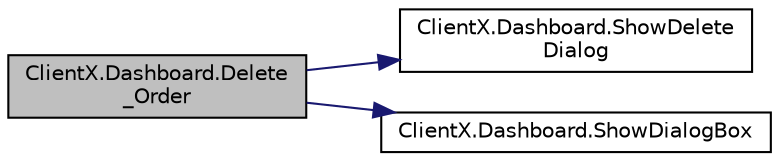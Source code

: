 digraph "ClientX.Dashboard.Delete_Order"
{
 // INTERACTIVE_SVG=YES
 // LATEX_PDF_SIZE
  edge [fontname="Helvetica",fontsize="10",labelfontname="Helvetica",labelfontsize="10"];
  node [fontname="Helvetica",fontsize="10",shape=record];
  rankdir="LR";
  Node1 [label="ClientX.Dashboard.Delete\l_Order",height=0.2,width=0.4,color="black", fillcolor="grey75", style="filled", fontcolor="black",tooltip="Metoda, która odpowiada za usuwanie zamówień z bazy. Wywoływana jest przy usuwaniu pojedynczego zamów..."];
  Node1 -> Node2 [color="midnightblue",fontsize="10",style="solid",fontname="Helvetica"];
  Node2 [label="ClientX.Dashboard.ShowDelete\lDialog",height=0.2,width=0.4,color="black", fillcolor="white", style="filled",URL="$class_client_x_1_1_dashboard.html#ab9a10f58e349d3bf9449c2dc2be905b8",tooltip="Funkcja pomocnicza, pokazująca monit użytkownikowi z możliwością potwierdzenia lub anulowania operacj..."];
  Node1 -> Node3 [color="midnightblue",fontsize="10",style="solid",fontname="Helvetica"];
  Node3 [label="ClientX.Dashboard.ShowDialogBox",height=0.2,width=0.4,color="black", fillcolor="white", style="filled",URL="$class_client_x_1_1_dashboard.html#a0d34a4b07106da175b5fad8bc409611d",tooltip="Funkcja pomocnicza, która pozwala na wyświetlenie monitu użytkownikowi."];
}
